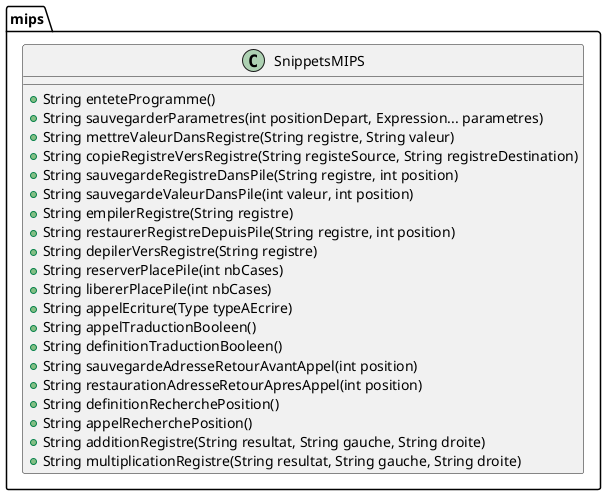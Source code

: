 @startuml
package mips {
	class SnippetsMIPS {
	+ String enteteProgramme()
	+ String sauvegarderParametres(int positionDepart, Expression... parametres)
	+ String mettreValeurDansRegistre(String registre, String valeur)
	+ String copieRegistreVersRegistre(String registeSource, String registreDestination)
	+ String sauvegardeRegistreDansPile(String registre, int position)
	+ String sauvegardeValeurDansPile(int valeur, int position)
	+ String empilerRegistre(String registre)
	+ String restaurerRegistreDepuisPile(String registre, int position)
	+ String depilerVersRegistre(String registre)
	+ String reserverPlacePile(int nbCases)
	+ String libererPlacePile(int nbCases)
	+ String appelEcriture(Type typeAEcrire)
	+ String appelTraductionBooleen()
	+ String definitionTraductionBooleen()
	+ String sauvegardeAdresseRetourAvantAppel(int position)
	+ String restaurationAdresseRetourApresAppel(int position)
	+ String definitionRecherchePosition()
	+ String appelRecherchePosition()
	+ String additionRegistre(String resultat, String gauche, String droite)
	+ String multiplicationRegistre(String resultat, String gauche, String droite)
	}
}
@enduml